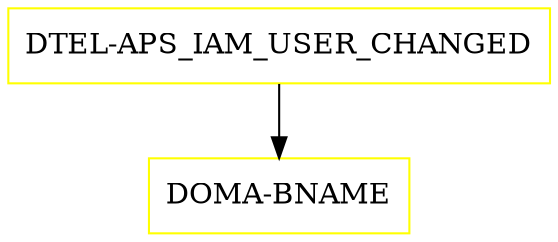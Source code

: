 digraph G {
  "DTEL-APS_IAM_USER_CHANGED" [shape=box,color=yellow];
  "DOMA-BNAME" [shape=box,color=yellow,URL="./DOMA_BNAME.html"];
  "DTEL-APS_IAM_USER_CHANGED" -> "DOMA-BNAME";
}
